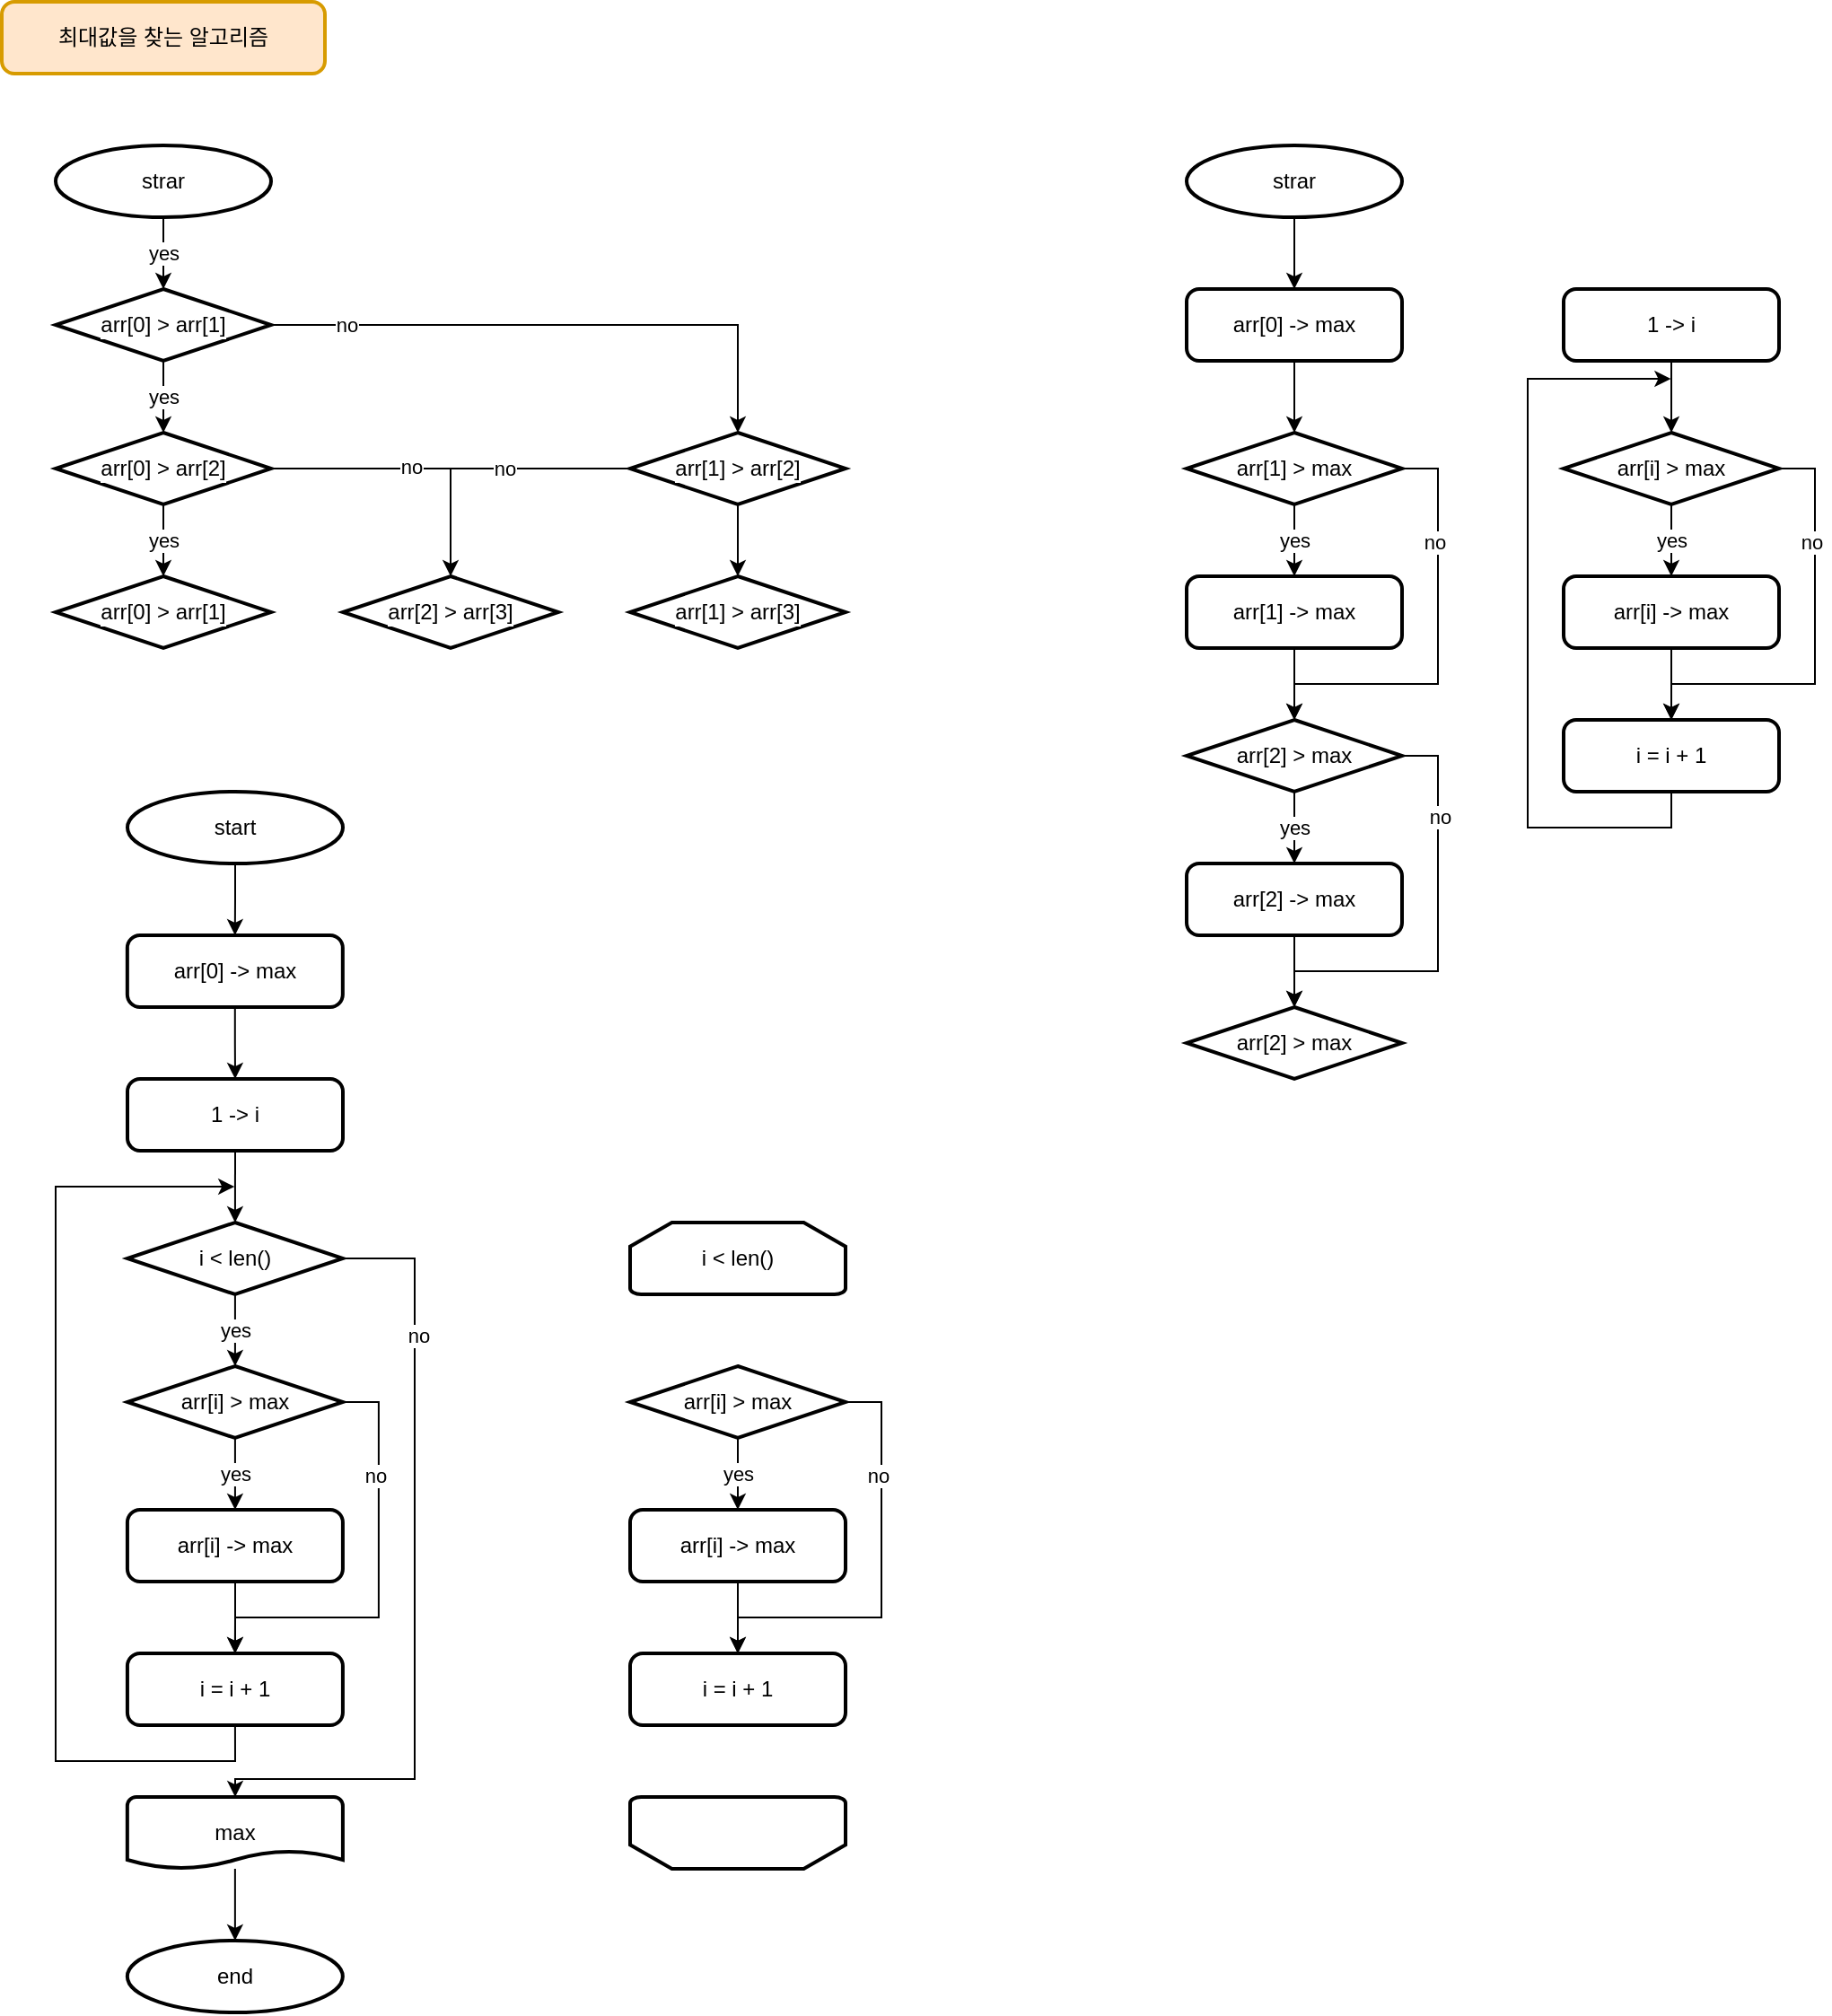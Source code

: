 <mxfile version="16.4.0" type="device"><diagram id="0HHn-d9eJBzh_RYuXE8Q" name="페이지-1"><mxGraphModel dx="1497" dy="911" grid="1" gridSize="10" guides="1" tooltips="1" connect="1" arrows="1" fold="1" page="1" pageScale="1" pageWidth="827" pageHeight="1169" math="0" shadow="0"><root><mxCell id="0"/><mxCell id="1" parent="0"/><mxCell id="mUFK_ONtkiHCqcx2dmLi-1" value="최대값을 찾는 알고리즘" style="rounded=1;whiteSpace=wrap;html=1;absoluteArcSize=1;arcSize=14;strokeWidth=2;fillColor=#ffe6cc;strokeColor=#d79b00;" vertex="1" parent="1"><mxGeometry x="50" y="40" width="180" height="40" as="geometry"/></mxCell><mxCell id="mUFK_ONtkiHCqcx2dmLi-137" value="yes" style="edgeStyle=orthogonalEdgeStyle;rounded=0;orthogonalLoop=1;jettySize=auto;html=1;exitX=0.5;exitY=1;exitDx=0;exitDy=0;exitPerimeter=0;entryX=0.5;entryY=0;entryDx=0;entryDy=0;entryPerimeter=0;labelBackgroundColor=#FFFFFF;" edge="1" parent="1" source="mUFK_ONtkiHCqcx2dmLi-94" target="mUFK_ONtkiHCqcx2dmLi-97"><mxGeometry relative="1" as="geometry"/></mxCell><mxCell id="mUFK_ONtkiHCqcx2dmLi-94" value="strar" style="strokeWidth=2;html=1;shape=mxgraph.flowchart.start_2;whiteSpace=wrap;labelBackgroundColor=#FFFFFF;" vertex="1" parent="1"><mxGeometry x="80" y="120" width="120" height="40" as="geometry"/></mxCell><mxCell id="mUFK_ONtkiHCqcx2dmLi-136" value="yes" style="edgeStyle=orthogonalEdgeStyle;rounded=0;orthogonalLoop=1;jettySize=auto;html=1;labelBackgroundColor=#FFFFFF;" edge="1" parent="1" source="mUFK_ONtkiHCqcx2dmLi-97" target="mUFK_ONtkiHCqcx2dmLi-99"><mxGeometry relative="1" as="geometry"/></mxCell><mxCell id="mUFK_ONtkiHCqcx2dmLi-146" style="edgeStyle=orthogonalEdgeStyle;rounded=0;orthogonalLoop=1;jettySize=auto;html=1;exitX=1;exitY=0.5;exitDx=0;exitDy=0;exitPerimeter=0;entryX=0.5;entryY=0;entryDx=0;entryDy=0;entryPerimeter=0;labelBackgroundColor=#FFFFFF;" edge="1" parent="1" source="mUFK_ONtkiHCqcx2dmLi-97" target="mUFK_ONtkiHCqcx2dmLi-141"><mxGeometry relative="1" as="geometry"/></mxCell><mxCell id="mUFK_ONtkiHCqcx2dmLi-147" value="no" style="edgeLabel;html=1;align=center;verticalAlign=middle;resizable=0;points=[];" vertex="1" connectable="0" parent="mUFK_ONtkiHCqcx2dmLi-146"><mxGeometry x="-0.739" relative="1" as="geometry"><mxPoint as="offset"/></mxGeometry></mxCell><mxCell id="mUFK_ONtkiHCqcx2dmLi-97" value="arr[0] &amp;gt; arr[1]" style="strokeWidth=2;html=1;shape=mxgraph.flowchart.decision;whiteSpace=wrap;labelBackgroundColor=#FFFFFF;" vertex="1" parent="1"><mxGeometry x="80" y="200" width="120" height="40" as="geometry"/></mxCell><mxCell id="mUFK_ONtkiHCqcx2dmLi-139" value="yes" style="edgeStyle=orthogonalEdgeStyle;rounded=0;orthogonalLoop=1;jettySize=auto;html=1;exitX=0.5;exitY=1;exitDx=0;exitDy=0;exitPerimeter=0;entryX=0.5;entryY=0;entryDx=0;entryDy=0;entryPerimeter=0;labelBackgroundColor=#FFFFFF;" edge="1" parent="1" source="mUFK_ONtkiHCqcx2dmLi-99" target="mUFK_ONtkiHCqcx2dmLi-138"><mxGeometry relative="1" as="geometry"/></mxCell><mxCell id="mUFK_ONtkiHCqcx2dmLi-142" style="edgeStyle=orthogonalEdgeStyle;rounded=0;orthogonalLoop=1;jettySize=auto;html=1;exitX=1;exitY=0.5;exitDx=0;exitDy=0;exitPerimeter=0;entryX=0.5;entryY=0;entryDx=0;entryDy=0;entryPerimeter=0;labelBackgroundColor=#FFFFFF;" edge="1" parent="1" source="mUFK_ONtkiHCqcx2dmLi-99" target="mUFK_ONtkiHCqcx2dmLi-140"><mxGeometry relative="1" as="geometry"/></mxCell><mxCell id="mUFK_ONtkiHCqcx2dmLi-144" value="no" style="edgeLabel;html=1;align=center;verticalAlign=middle;resizable=0;points=[];" vertex="1" connectable="0" parent="mUFK_ONtkiHCqcx2dmLi-142"><mxGeometry x="-0.511" y="1" relative="1" as="geometry"><mxPoint as="offset"/></mxGeometry></mxCell><mxCell id="mUFK_ONtkiHCqcx2dmLi-99" value="arr[0] &amp;gt; arr[2]" style="strokeWidth=2;html=1;shape=mxgraph.flowchart.decision;whiteSpace=wrap;labelBackgroundColor=#FFFFFF;" vertex="1" parent="1"><mxGeometry x="80" y="280" width="120" height="40" as="geometry"/></mxCell><mxCell id="mUFK_ONtkiHCqcx2dmLi-108" value="" style="edgeStyle=orthogonalEdgeStyle;rounded=0;orthogonalLoop=1;jettySize=auto;html=1;" edge="1" parent="1" source="mUFK_ONtkiHCqcx2dmLi-100" target="mUFK_ONtkiHCqcx2dmLi-103"><mxGeometry relative="1" as="geometry"/></mxCell><mxCell id="mUFK_ONtkiHCqcx2dmLi-100" value="strar" style="strokeWidth=2;html=1;shape=mxgraph.flowchart.start_2;whiteSpace=wrap;" vertex="1" parent="1"><mxGeometry x="710" y="120" width="120" height="40" as="geometry"/></mxCell><mxCell id="mUFK_ONtkiHCqcx2dmLi-112" value="yes" style="edgeStyle=orthogonalEdgeStyle;rounded=0;orthogonalLoop=1;jettySize=auto;html=1;" edge="1" parent="1" source="mUFK_ONtkiHCqcx2dmLi-102" target="mUFK_ONtkiHCqcx2dmLi-104"><mxGeometry relative="1" as="geometry"/></mxCell><mxCell id="mUFK_ONtkiHCqcx2dmLi-114" style="edgeStyle=orthogonalEdgeStyle;rounded=0;orthogonalLoop=1;jettySize=auto;html=1;exitX=1;exitY=0.5;exitDx=0;exitDy=0;exitPerimeter=0;entryX=0.5;entryY=0;entryDx=0;entryDy=0;entryPerimeter=0;" edge="1" parent="1" source="mUFK_ONtkiHCqcx2dmLi-102" target="mUFK_ONtkiHCqcx2dmLi-105"><mxGeometry relative="1" as="geometry"><Array as="points"><mxPoint x="850" y="300"/><mxPoint x="850" y="420"/><mxPoint x="770" y="420"/></Array></mxGeometry></mxCell><mxCell id="mUFK_ONtkiHCqcx2dmLi-116" value="no" style="edgeLabel;html=1;align=center;verticalAlign=middle;resizable=0;points=[];" vertex="1" connectable="0" parent="mUFK_ONtkiHCqcx2dmLi-114"><mxGeometry x="-0.492" y="-2" relative="1" as="geometry"><mxPoint as="offset"/></mxGeometry></mxCell><mxCell id="mUFK_ONtkiHCqcx2dmLi-102" value="arr[1] &amp;gt; max" style="strokeWidth=2;html=1;shape=mxgraph.flowchart.decision;whiteSpace=wrap;" vertex="1" parent="1"><mxGeometry x="710" y="280" width="120" height="40" as="geometry"/></mxCell><mxCell id="mUFK_ONtkiHCqcx2dmLi-109" value="" style="edgeStyle=orthogonalEdgeStyle;rounded=0;orthogonalLoop=1;jettySize=auto;html=1;" edge="1" parent="1" source="mUFK_ONtkiHCqcx2dmLi-103" target="mUFK_ONtkiHCqcx2dmLi-102"><mxGeometry relative="1" as="geometry"/></mxCell><mxCell id="mUFK_ONtkiHCqcx2dmLi-103" value="arr[0] -&amp;gt; max" style="rounded=1;whiteSpace=wrap;html=1;absoluteArcSize=1;arcSize=14;strokeWidth=2;" vertex="1" parent="1"><mxGeometry x="710" y="200" width="120" height="40" as="geometry"/></mxCell><mxCell id="mUFK_ONtkiHCqcx2dmLi-111" value="" style="edgeStyle=orthogonalEdgeStyle;rounded=0;orthogonalLoop=1;jettySize=auto;html=1;" edge="1" parent="1" source="mUFK_ONtkiHCqcx2dmLi-104" target="mUFK_ONtkiHCqcx2dmLi-105"><mxGeometry relative="1" as="geometry"/></mxCell><mxCell id="mUFK_ONtkiHCqcx2dmLi-104" value="arr[1] -&amp;gt; max" style="rounded=1;whiteSpace=wrap;html=1;absoluteArcSize=1;arcSize=14;strokeWidth=2;" vertex="1" parent="1"><mxGeometry x="710" y="360" width="120" height="40" as="geometry"/></mxCell><mxCell id="mUFK_ONtkiHCqcx2dmLi-110" value="yes" style="edgeStyle=orthogonalEdgeStyle;rounded=0;orthogonalLoop=1;jettySize=auto;html=1;" edge="1" parent="1" source="mUFK_ONtkiHCqcx2dmLi-105" target="mUFK_ONtkiHCqcx2dmLi-106"><mxGeometry relative="1" as="geometry"/></mxCell><mxCell id="mUFK_ONtkiHCqcx2dmLi-115" style="edgeStyle=orthogonalEdgeStyle;rounded=0;orthogonalLoop=1;jettySize=auto;html=1;exitX=1;exitY=0.5;exitDx=0;exitDy=0;exitPerimeter=0;" edge="1" parent="1" source="mUFK_ONtkiHCqcx2dmLi-105"><mxGeometry relative="1" as="geometry"><mxPoint x="770" y="600" as="targetPoint"/><Array as="points"><mxPoint x="850" y="460"/><mxPoint x="850" y="580"/><mxPoint x="770" y="580"/></Array></mxGeometry></mxCell><mxCell id="mUFK_ONtkiHCqcx2dmLi-117" value="no" style="edgeLabel;html=1;align=center;verticalAlign=middle;resizable=0;points=[];" vertex="1" connectable="0" parent="mUFK_ONtkiHCqcx2dmLi-115"><mxGeometry x="-0.55" y="1" relative="1" as="geometry"><mxPoint as="offset"/></mxGeometry></mxCell><mxCell id="mUFK_ONtkiHCqcx2dmLi-105" value="arr[2] &amp;gt; max" style="strokeWidth=2;html=1;shape=mxgraph.flowchart.decision;whiteSpace=wrap;" vertex="1" parent="1"><mxGeometry x="710" y="440" width="120" height="40" as="geometry"/></mxCell><mxCell id="mUFK_ONtkiHCqcx2dmLi-113" value="" style="edgeStyle=orthogonalEdgeStyle;rounded=0;orthogonalLoop=1;jettySize=auto;html=1;" edge="1" parent="1" source="mUFK_ONtkiHCqcx2dmLi-106" target="mUFK_ONtkiHCqcx2dmLi-107"><mxGeometry relative="1" as="geometry"/></mxCell><mxCell id="mUFK_ONtkiHCqcx2dmLi-106" value="arr[2] -&amp;gt; max" style="rounded=1;whiteSpace=wrap;html=1;absoluteArcSize=1;arcSize=14;strokeWidth=2;" vertex="1" parent="1"><mxGeometry x="710" y="520" width="120" height="40" as="geometry"/></mxCell><mxCell id="mUFK_ONtkiHCqcx2dmLi-107" value="arr[2] &amp;gt; max" style="strokeWidth=2;html=1;shape=mxgraph.flowchart.decision;whiteSpace=wrap;" vertex="1" parent="1"><mxGeometry x="710" y="600" width="120" height="40" as="geometry"/></mxCell><mxCell id="mUFK_ONtkiHCqcx2dmLi-118" value="arr[2] &amp;gt; arr[3]" style="strokeWidth=2;html=1;shape=mxgraph.flowchart.decision;whiteSpace=wrap;labelBackgroundColor=#FFFFFF;" vertex="1" parent="1"><mxGeometry x="240" y="360" width="120" height="40" as="geometry"/></mxCell><mxCell id="mUFK_ONtkiHCqcx2dmLi-120" value="yes" style="edgeStyle=orthogonalEdgeStyle;rounded=0;orthogonalLoop=1;jettySize=auto;html=1;" edge="1" parent="1" source="mUFK_ONtkiHCqcx2dmLi-123" target="mUFK_ONtkiHCqcx2dmLi-127"><mxGeometry relative="1" as="geometry"/></mxCell><mxCell id="mUFK_ONtkiHCqcx2dmLi-121" style="edgeStyle=orthogonalEdgeStyle;rounded=0;orthogonalLoop=1;jettySize=auto;html=1;exitX=1;exitY=0.5;exitDx=0;exitDy=0;exitPerimeter=0;entryX=0.5;entryY=0;entryDx=0;entryDy=0;entryPerimeter=0;" edge="1" parent="1" source="mUFK_ONtkiHCqcx2dmLi-123"><mxGeometry relative="1" as="geometry"><Array as="points"><mxPoint x="1060" y="300"/><mxPoint x="1060" y="420"/><mxPoint x="980" y="420"/></Array><mxPoint x="980" y="440" as="targetPoint"/></mxGeometry></mxCell><mxCell id="mUFK_ONtkiHCqcx2dmLi-122" value="no" style="edgeLabel;html=1;align=center;verticalAlign=middle;resizable=0;points=[];" vertex="1" connectable="0" parent="mUFK_ONtkiHCqcx2dmLi-121"><mxGeometry x="-0.492" y="-2" relative="1" as="geometry"><mxPoint as="offset"/></mxGeometry></mxCell><mxCell id="mUFK_ONtkiHCqcx2dmLi-123" value="arr[i] &amp;gt; max" style="strokeWidth=2;html=1;shape=mxgraph.flowchart.decision;whiteSpace=wrap;" vertex="1" parent="1"><mxGeometry x="920" y="280" width="120" height="40" as="geometry"/></mxCell><mxCell id="mUFK_ONtkiHCqcx2dmLi-131" style="edgeStyle=orthogonalEdgeStyle;rounded=0;orthogonalLoop=1;jettySize=auto;html=1;exitX=0.5;exitY=1;exitDx=0;exitDy=0;entryX=0.5;entryY=0;entryDx=0;entryDy=0;entryPerimeter=0;" edge="1" parent="1" source="mUFK_ONtkiHCqcx2dmLi-125" target="mUFK_ONtkiHCqcx2dmLi-123"><mxGeometry relative="1" as="geometry"/></mxCell><mxCell id="mUFK_ONtkiHCqcx2dmLi-125" value="1 -&amp;gt; i" style="rounded=1;whiteSpace=wrap;html=1;absoluteArcSize=1;arcSize=14;strokeWidth=2;" vertex="1" parent="1"><mxGeometry x="920" y="200" width="120" height="40" as="geometry"/></mxCell><mxCell id="mUFK_ONtkiHCqcx2dmLi-126" value="" style="edgeStyle=orthogonalEdgeStyle;rounded=0;orthogonalLoop=1;jettySize=auto;html=1;" edge="1" parent="1" source="mUFK_ONtkiHCqcx2dmLi-127"><mxGeometry relative="1" as="geometry"><mxPoint x="980" y="440" as="targetPoint"/></mxGeometry></mxCell><mxCell id="mUFK_ONtkiHCqcx2dmLi-127" value="arr[i] -&amp;gt; max" style="rounded=1;whiteSpace=wrap;html=1;absoluteArcSize=1;arcSize=14;strokeWidth=2;" vertex="1" parent="1"><mxGeometry x="920" y="360" width="120" height="40" as="geometry"/></mxCell><mxCell id="mUFK_ONtkiHCqcx2dmLi-132" style="edgeStyle=orthogonalEdgeStyle;rounded=0;orthogonalLoop=1;jettySize=auto;html=1;exitX=0.5;exitY=1;exitDx=0;exitDy=0;" edge="1" parent="1" source="mUFK_ONtkiHCqcx2dmLi-129"><mxGeometry relative="1" as="geometry"><mxPoint x="979.69" y="250.0" as="targetPoint"/><Array as="points"><mxPoint x="980" y="500"/><mxPoint x="900" y="500"/><mxPoint x="900" y="250"/></Array></mxGeometry></mxCell><mxCell id="mUFK_ONtkiHCqcx2dmLi-129" value="i = i + 1" style="rounded=1;whiteSpace=wrap;html=1;absoluteArcSize=1;arcSize=14;strokeWidth=2;" vertex="1" parent="1"><mxGeometry x="920" y="440" width="120" height="40" as="geometry"/></mxCell><mxCell id="mUFK_ONtkiHCqcx2dmLi-138" value="arr[0] &amp;gt; arr[1]" style="strokeWidth=2;html=1;shape=mxgraph.flowchart.decision;whiteSpace=wrap;labelBackgroundColor=#FFFFFF;" vertex="1" parent="1"><mxGeometry x="80" y="360" width="120" height="40" as="geometry"/></mxCell><mxCell id="mUFK_ONtkiHCqcx2dmLi-140" value="arr[1] &amp;gt; arr[3]" style="strokeWidth=2;html=1;shape=mxgraph.flowchart.decision;whiteSpace=wrap;labelBackgroundColor=#FFFFFF;" vertex="1" parent="1"><mxGeometry x="400" y="360" width="120" height="40" as="geometry"/></mxCell><mxCell id="mUFK_ONtkiHCqcx2dmLi-143" style="edgeStyle=orthogonalEdgeStyle;rounded=0;orthogonalLoop=1;jettySize=auto;html=1;exitX=0;exitY=0.5;exitDx=0;exitDy=0;exitPerimeter=0;entryX=0.5;entryY=0;entryDx=0;entryDy=0;entryPerimeter=0;labelBackgroundColor=#FFFFFF;" edge="1" parent="1" source="mUFK_ONtkiHCqcx2dmLi-141" target="mUFK_ONtkiHCqcx2dmLi-118"><mxGeometry relative="1" as="geometry"/></mxCell><mxCell id="mUFK_ONtkiHCqcx2dmLi-145" value="no" style="edgeLabel;html=1;align=center;verticalAlign=middle;resizable=0;points=[];" vertex="1" connectable="0" parent="mUFK_ONtkiHCqcx2dmLi-143"><mxGeometry x="-0.125" relative="1" as="geometry"><mxPoint as="offset"/></mxGeometry></mxCell><mxCell id="mUFK_ONtkiHCqcx2dmLi-141" value="arr[1] &amp;gt; arr[2]" style="strokeWidth=2;html=1;shape=mxgraph.flowchart.decision;whiteSpace=wrap;labelBackgroundColor=#FFFFFF;" vertex="1" parent="1"><mxGeometry x="400" y="280" width="120" height="40" as="geometry"/></mxCell><mxCell id="mUFK_ONtkiHCqcx2dmLi-148" value="yes" style="edgeStyle=orthogonalEdgeStyle;rounded=0;orthogonalLoop=1;jettySize=auto;html=1;" edge="1" parent="1" source="mUFK_ONtkiHCqcx2dmLi-151" target="mUFK_ONtkiHCqcx2dmLi-155"><mxGeometry relative="1" as="geometry"/></mxCell><mxCell id="mUFK_ONtkiHCqcx2dmLi-149" style="edgeStyle=orthogonalEdgeStyle;rounded=0;orthogonalLoop=1;jettySize=auto;html=1;exitX=1;exitY=0.5;exitDx=0;exitDy=0;exitPerimeter=0;entryX=0.5;entryY=0;entryDx=0;entryDy=0;entryPerimeter=0;" edge="1" parent="1" source="mUFK_ONtkiHCqcx2dmLi-151"><mxGeometry relative="1" as="geometry"><Array as="points"><mxPoint x="259.96" y="820"/><mxPoint x="259.96" y="940"/><mxPoint x="179.96" y="940"/></Array><mxPoint x="179.96" y="960" as="targetPoint"/></mxGeometry></mxCell><mxCell id="mUFK_ONtkiHCqcx2dmLi-150" value="no" style="edgeLabel;html=1;align=center;verticalAlign=middle;resizable=0;points=[];" vertex="1" connectable="0" parent="mUFK_ONtkiHCqcx2dmLi-149"><mxGeometry x="-0.492" y="-2" relative="1" as="geometry"><mxPoint as="offset"/></mxGeometry></mxCell><mxCell id="mUFK_ONtkiHCqcx2dmLi-151" value="arr[i] &amp;gt; max" style="strokeWidth=2;html=1;shape=mxgraph.flowchart.decision;whiteSpace=wrap;" vertex="1" parent="1"><mxGeometry x="119.96" y="800" width="120" height="40" as="geometry"/></mxCell><mxCell id="mUFK_ONtkiHCqcx2dmLi-162" style="edgeStyle=orthogonalEdgeStyle;rounded=0;orthogonalLoop=1;jettySize=auto;html=1;exitX=0.5;exitY=1;exitDx=0;exitDy=0;entryX=0.5;entryY=0;entryDx=0;entryDy=0;entryPerimeter=0;labelBackgroundColor=#FFFFFF;" edge="1" parent="1" source="mUFK_ONtkiHCqcx2dmLi-153" target="mUFK_ONtkiHCqcx2dmLi-160"><mxGeometry relative="1" as="geometry"/></mxCell><mxCell id="mUFK_ONtkiHCqcx2dmLi-153" value="1 -&amp;gt; i" style="rounded=1;whiteSpace=wrap;html=1;absoluteArcSize=1;arcSize=14;strokeWidth=2;" vertex="1" parent="1"><mxGeometry x="120.0" y="640" width="120" height="40" as="geometry"/></mxCell><mxCell id="mUFK_ONtkiHCqcx2dmLi-154" value="" style="edgeStyle=orthogonalEdgeStyle;rounded=0;orthogonalLoop=1;jettySize=auto;html=1;" edge="1" parent="1" source="mUFK_ONtkiHCqcx2dmLi-155"><mxGeometry relative="1" as="geometry"><mxPoint x="179.96" y="960" as="targetPoint"/></mxGeometry></mxCell><mxCell id="mUFK_ONtkiHCqcx2dmLi-155" value="arr[i] -&amp;gt; max" style="rounded=1;whiteSpace=wrap;html=1;absoluteArcSize=1;arcSize=14;strokeWidth=2;" vertex="1" parent="1"><mxGeometry x="119.96" y="880" width="120" height="40" as="geometry"/></mxCell><mxCell id="mUFK_ONtkiHCqcx2dmLi-163" style="edgeStyle=orthogonalEdgeStyle;rounded=0;orthogonalLoop=1;jettySize=auto;html=1;exitX=0.5;exitY=1;exitDx=0;exitDy=0;labelBackgroundColor=#FFFFFF;" edge="1" parent="1" source="mUFK_ONtkiHCqcx2dmLi-157"><mxGeometry relative="1" as="geometry"><mxPoint x="179.6" y="700" as="targetPoint"/><Array as="points"><mxPoint x="180" y="1020"/><mxPoint x="80" y="1020"/><mxPoint x="80" y="700"/></Array></mxGeometry></mxCell><mxCell id="mUFK_ONtkiHCqcx2dmLi-157" value="i = i + 1" style="rounded=1;whiteSpace=wrap;html=1;absoluteArcSize=1;arcSize=14;strokeWidth=2;" vertex="1" parent="1"><mxGeometry x="119.96" y="960" width="120" height="40" as="geometry"/></mxCell><mxCell id="mUFK_ONtkiHCqcx2dmLi-169" value="" style="edgeStyle=orthogonalEdgeStyle;rounded=0;orthogonalLoop=1;jettySize=auto;html=1;labelBackgroundColor=#FFFFFF;" edge="1" parent="1" source="mUFK_ONtkiHCqcx2dmLi-158" target="mUFK_ONtkiHCqcx2dmLi-159"><mxGeometry relative="1" as="geometry"/></mxCell><mxCell id="mUFK_ONtkiHCqcx2dmLi-158" value="max" style="strokeWidth=2;html=1;shape=mxgraph.flowchart.document2;whiteSpace=wrap;size=0.25;labelBackgroundColor=#FFFFFF;" vertex="1" parent="1"><mxGeometry x="119.92" y="1040" width="120.04" height="40" as="geometry"/></mxCell><mxCell id="mUFK_ONtkiHCqcx2dmLi-159" value="end" style="strokeWidth=2;html=1;shape=mxgraph.flowchart.start_2;whiteSpace=wrap;" vertex="1" parent="1"><mxGeometry x="119.92" y="1120" width="120" height="40" as="geometry"/></mxCell><mxCell id="mUFK_ONtkiHCqcx2dmLi-161" value="yes" style="edgeStyle=orthogonalEdgeStyle;rounded=0;orthogonalLoop=1;jettySize=auto;html=1;exitX=0.5;exitY=1;exitDx=0;exitDy=0;exitPerimeter=0;labelBackgroundColor=#FFFFFF;" edge="1" parent="1" source="mUFK_ONtkiHCqcx2dmLi-160" target="mUFK_ONtkiHCqcx2dmLi-151"><mxGeometry relative="1" as="geometry"/></mxCell><mxCell id="mUFK_ONtkiHCqcx2dmLi-164" style="edgeStyle=orthogonalEdgeStyle;rounded=0;orthogonalLoop=1;jettySize=auto;html=1;exitX=1;exitY=0.5;exitDx=0;exitDy=0;exitPerimeter=0;labelBackgroundColor=#FFFFFF;" edge="1" parent="1" source="mUFK_ONtkiHCqcx2dmLi-160" target="mUFK_ONtkiHCqcx2dmLi-158"><mxGeometry relative="1" as="geometry"><Array as="points"><mxPoint x="280" y="740"/><mxPoint x="280" y="1030"/><mxPoint x="180" y="1030"/></Array></mxGeometry></mxCell><mxCell id="mUFK_ONtkiHCqcx2dmLi-168" value="no" style="edgeLabel;html=1;align=center;verticalAlign=middle;resizable=0;points=[];" vertex="1" connectable="0" parent="mUFK_ONtkiHCqcx2dmLi-164"><mxGeometry x="-0.626" y="2" relative="1" as="geometry"><mxPoint as="offset"/></mxGeometry></mxCell><mxCell id="mUFK_ONtkiHCqcx2dmLi-160" value="i &amp;lt; len()" style="strokeWidth=2;html=1;shape=mxgraph.flowchart.decision;whiteSpace=wrap;" vertex="1" parent="1"><mxGeometry x="119.96" y="720" width="120" height="40" as="geometry"/></mxCell><mxCell id="mUFK_ONtkiHCqcx2dmLi-166" value="" style="edgeStyle=orthogonalEdgeStyle;rounded=0;orthogonalLoop=1;jettySize=auto;html=1;labelBackgroundColor=#FFFFFF;" edge="1" parent="1" source="mUFK_ONtkiHCqcx2dmLi-165" target="mUFK_ONtkiHCqcx2dmLi-153"><mxGeometry relative="1" as="geometry"/></mxCell><mxCell id="mUFK_ONtkiHCqcx2dmLi-165" value="arr[0] -&amp;gt; max" style="rounded=1;whiteSpace=wrap;html=1;absoluteArcSize=1;arcSize=14;strokeWidth=2;" vertex="1" parent="1"><mxGeometry x="119.92" y="560" width="120" height="40" as="geometry"/></mxCell><mxCell id="mUFK_ONtkiHCqcx2dmLi-170" value="" style="edgeStyle=orthogonalEdgeStyle;rounded=0;orthogonalLoop=1;jettySize=auto;html=1;labelBackgroundColor=#FFFFFF;" edge="1" parent="1" source="mUFK_ONtkiHCqcx2dmLi-167" target="mUFK_ONtkiHCqcx2dmLi-165"><mxGeometry relative="1" as="geometry"/></mxCell><mxCell id="mUFK_ONtkiHCqcx2dmLi-167" value="start" style="strokeWidth=2;html=1;shape=mxgraph.flowchart.start_2;whiteSpace=wrap;" vertex="1" parent="1"><mxGeometry x="120.0" y="480" width="120" height="40" as="geometry"/></mxCell><mxCell id="mUFK_ONtkiHCqcx2dmLi-171" value="i &amp;lt; len()" style="strokeWidth=2;html=1;shape=mxgraph.flowchart.loop_limit;whiteSpace=wrap;labelBackgroundColor=#FFFFFF;" vertex="1" parent="1"><mxGeometry x="400" y="720" width="120" height="40" as="geometry"/></mxCell><mxCell id="mUFK_ONtkiHCqcx2dmLi-172" value="" style="strokeWidth=2;html=1;shape=mxgraph.flowchart.loop_limit;whiteSpace=wrap;labelBackgroundColor=#FFFFFF;rotation=-180;" vertex="1" parent="1"><mxGeometry x="400" y="1040" width="120" height="40" as="geometry"/></mxCell><mxCell id="mUFK_ONtkiHCqcx2dmLi-173" value="yes" style="edgeStyle=orthogonalEdgeStyle;rounded=0;orthogonalLoop=1;jettySize=auto;html=1;" edge="1" parent="1" source="mUFK_ONtkiHCqcx2dmLi-176" target="mUFK_ONtkiHCqcx2dmLi-178"><mxGeometry relative="1" as="geometry"/></mxCell><mxCell id="mUFK_ONtkiHCqcx2dmLi-174" style="edgeStyle=orthogonalEdgeStyle;rounded=0;orthogonalLoop=1;jettySize=auto;html=1;exitX=1;exitY=0.5;exitDx=0;exitDy=0;exitPerimeter=0;entryX=0.5;entryY=0;entryDx=0;entryDy=0;entryPerimeter=0;" edge="1" parent="1" source="mUFK_ONtkiHCqcx2dmLi-176"><mxGeometry relative="1" as="geometry"><Array as="points"><mxPoint x="540" y="820"/><mxPoint x="540" y="940"/><mxPoint x="460" y="940"/></Array><mxPoint x="460.0" y="960" as="targetPoint"/></mxGeometry></mxCell><mxCell id="mUFK_ONtkiHCqcx2dmLi-175" value="no" style="edgeLabel;html=1;align=center;verticalAlign=middle;resizable=0;points=[];" vertex="1" connectable="0" parent="mUFK_ONtkiHCqcx2dmLi-174"><mxGeometry x="-0.492" y="-2" relative="1" as="geometry"><mxPoint as="offset"/></mxGeometry></mxCell><mxCell id="mUFK_ONtkiHCqcx2dmLi-176" value="arr[i] &amp;gt; max" style="strokeWidth=2;html=1;shape=mxgraph.flowchart.decision;whiteSpace=wrap;" vertex="1" parent="1"><mxGeometry x="400" y="800" width="120" height="40" as="geometry"/></mxCell><mxCell id="mUFK_ONtkiHCqcx2dmLi-177" value="" style="edgeStyle=orthogonalEdgeStyle;rounded=0;orthogonalLoop=1;jettySize=auto;html=1;" edge="1" parent="1" source="mUFK_ONtkiHCqcx2dmLi-178"><mxGeometry relative="1" as="geometry"><mxPoint x="460.0" y="960" as="targetPoint"/></mxGeometry></mxCell><mxCell id="mUFK_ONtkiHCqcx2dmLi-178" value="arr[i] -&amp;gt; max" style="rounded=1;whiteSpace=wrap;html=1;absoluteArcSize=1;arcSize=14;strokeWidth=2;" vertex="1" parent="1"><mxGeometry x="400" y="880" width="120" height="40" as="geometry"/></mxCell><mxCell id="mUFK_ONtkiHCqcx2dmLi-179" value="i = i + 1" style="rounded=1;whiteSpace=wrap;html=1;absoluteArcSize=1;arcSize=14;strokeWidth=2;" vertex="1" parent="1"><mxGeometry x="400" y="960" width="120" height="40" as="geometry"/></mxCell></root></mxGraphModel></diagram></mxfile>
